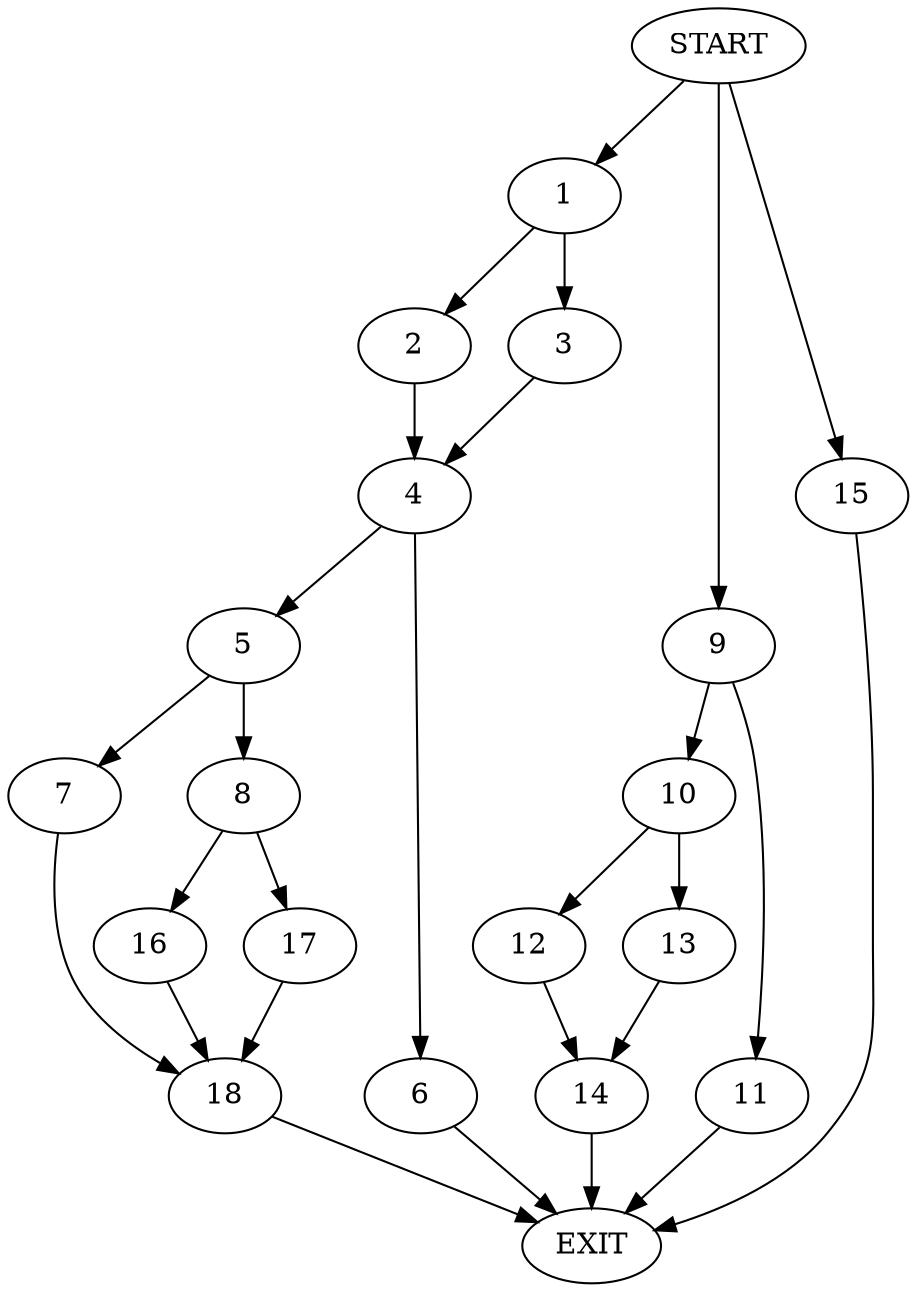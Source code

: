digraph {
0 [label="START"]
19 [label="EXIT"]
0 -> 1
1 -> 2
1 -> 3
3 -> 4
2 -> 4
4 -> 5
4 -> 6
5 -> 7
5 -> 8
6 -> 19
0 -> 9
9 -> 10
9 -> 11
10 -> 12
10 -> 13
11 -> 19
12 -> 14
13 -> 14
14 -> 19
0 -> 15
15 -> 19
8 -> 16
8 -> 17
7 -> 18
17 -> 18
16 -> 18
18 -> 19
}
